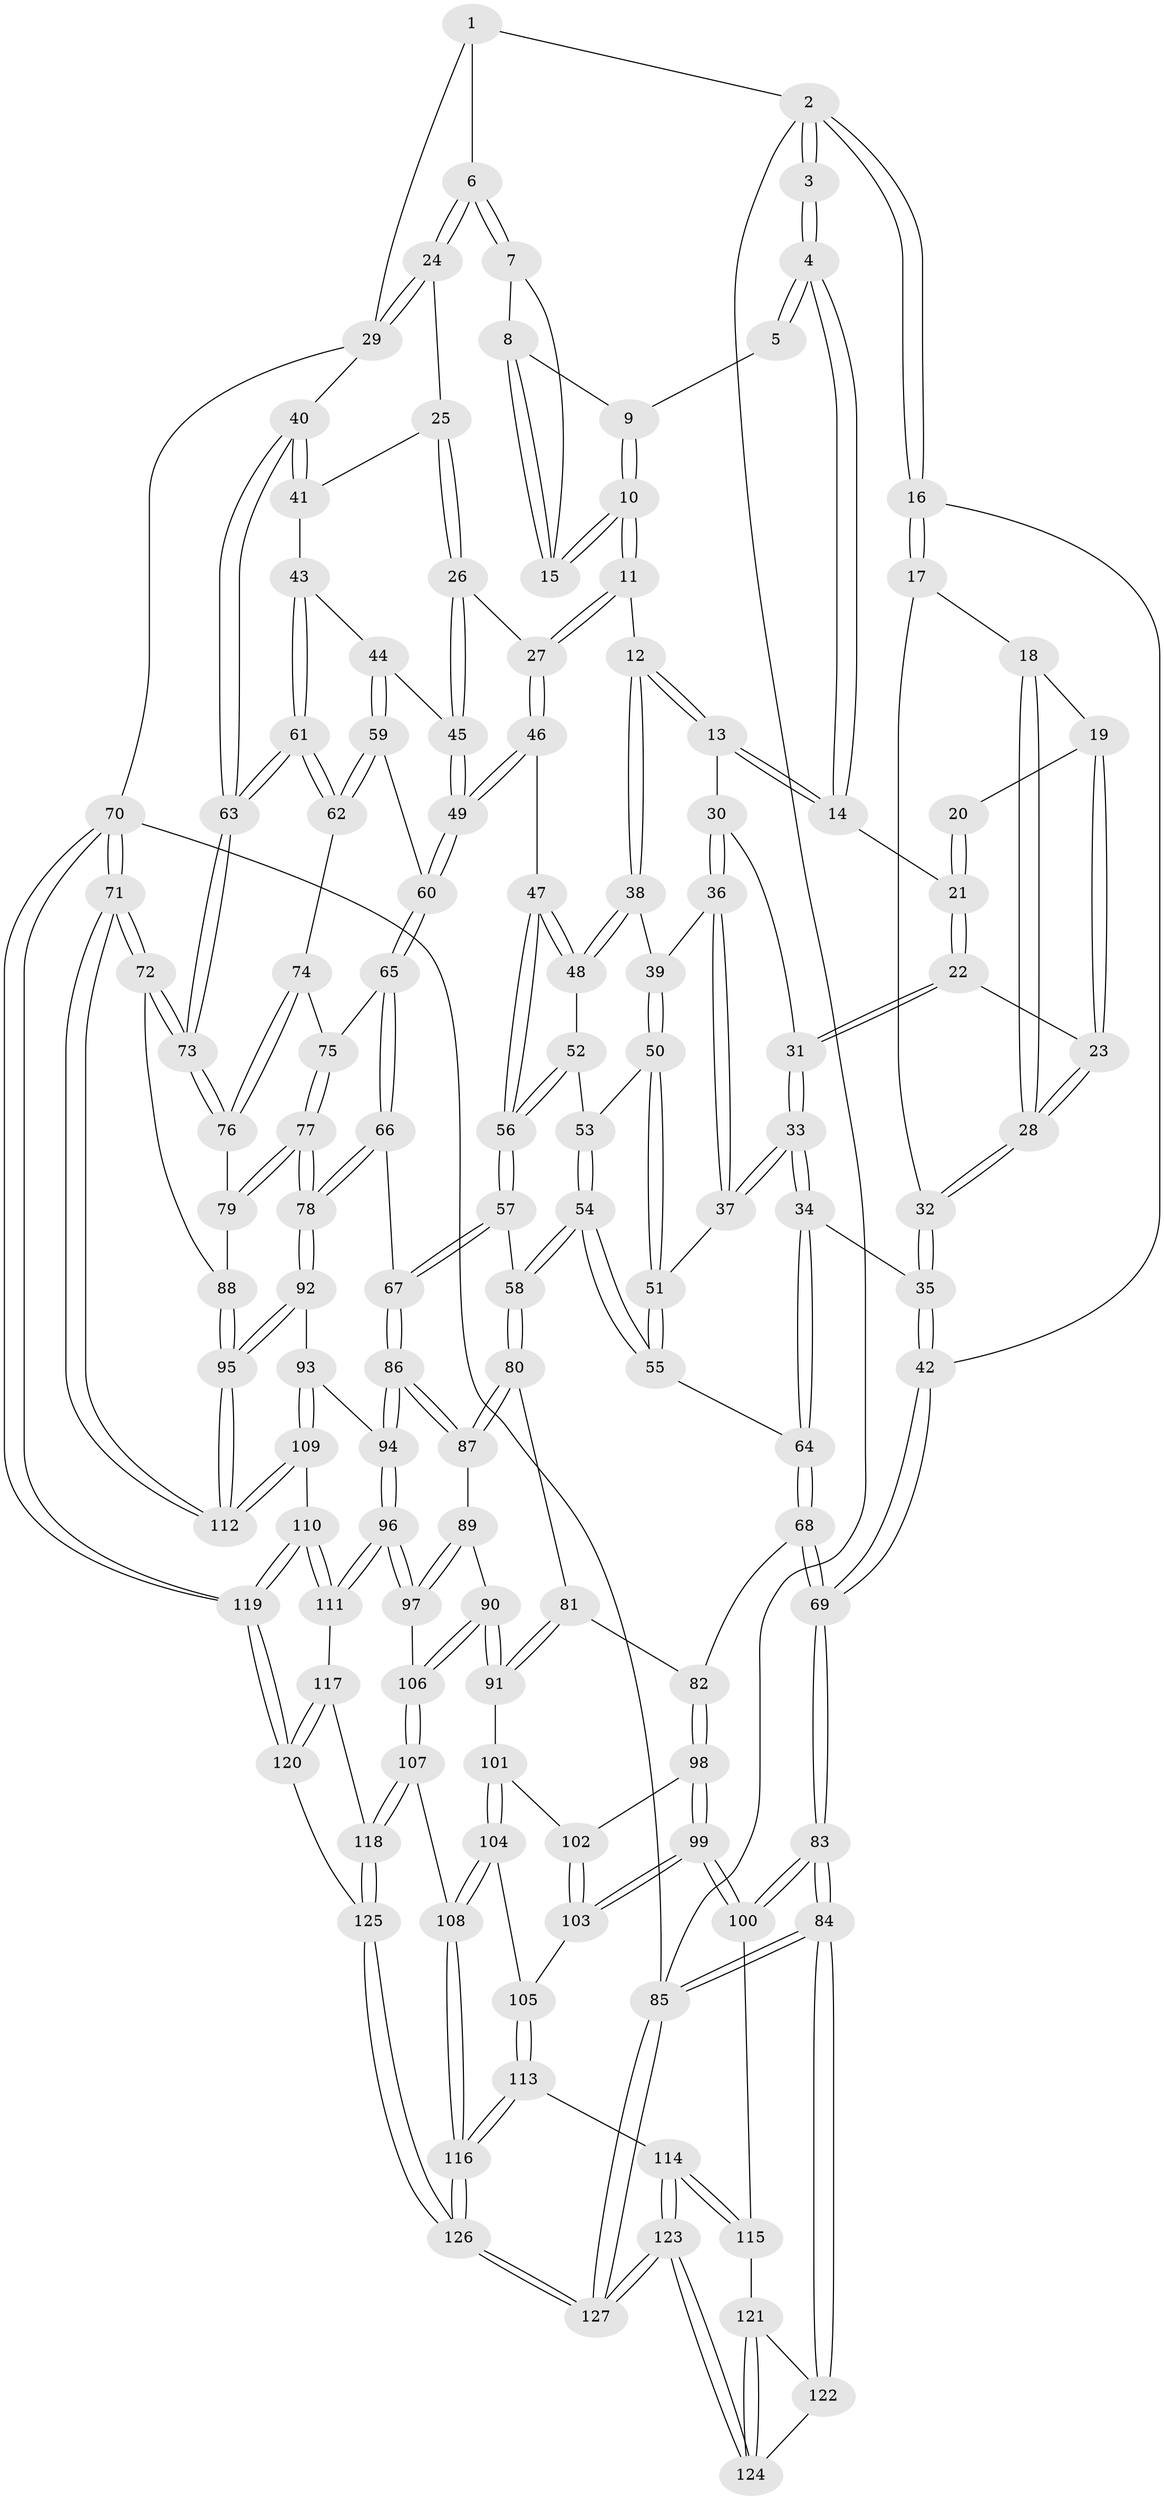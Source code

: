 // coarse degree distribution, {5: 0.4050632911392405, 6: 0.10126582278481013, 4: 0.379746835443038, 2: 0.012658227848101266, 3: 0.10126582278481013}
// Generated by graph-tools (version 1.1) at 2025/52/02/27/25 19:52:37]
// undirected, 127 vertices, 314 edges
graph export_dot {
graph [start="1"]
  node [color=gray90,style=filled];
  1 [pos="+0.8369644298876974+0"];
  2 [pos="+0+0"];
  3 [pos="+0.18052062567876917+0"];
  4 [pos="+0.514751319062735+0"];
  5 [pos="+0.6762270097326808+0"];
  6 [pos="+0.9244099893277025+0.05325044070065757"];
  7 [pos="+0.906481823846669+0.0579402093681087"];
  8 [pos="+0.8175149632263787+0.03227004963098383"];
  9 [pos="+0.7162332580486414+0"];
  10 [pos="+0.7656022029546184+0.19249400187956922"];
  11 [pos="+0.7639352978038012+0.20590030040556215"];
  12 [pos="+0.5239084784269973+0.11598611753556265"];
  13 [pos="+0.5040498007413012+0.08517213421204253"];
  14 [pos="+0.5013318154373939+0"];
  15 [pos="+0.8374566429893482+0.08954495742352939"];
  16 [pos="+0+0"];
  17 [pos="+0+0.04578293389631044"];
  18 [pos="+0.020282374517228644+0.06744289479174373"];
  19 [pos="+0.16555851314770073+0.01734898818110264"];
  20 [pos="+0.176273806307237+0"];
  21 [pos="+0.2728521768014454+0.0818556927218198"];
  22 [pos="+0.2759203811900191+0.13734702141015756"];
  23 [pos="+0.14562277020285988+0.11845341591529138"];
  24 [pos="+0.9382632794748128+0.06740706312324661"];
  25 [pos="+0.8803325980302517+0.21986682263945406"];
  26 [pos="+0.7915639182865879+0.22336663395517545"];
  27 [pos="+0.7679989770470048+0.2133307997521563"];
  28 [pos="+0.12994158313016335+0.14101203445097785"];
  29 [pos="+1+0.1295787161065281"];
  30 [pos="+0.38949352467857523+0.16205889252890207"];
  31 [pos="+0.29357399879466967+0.1658815071210741"];
  32 [pos="+0.11257536484330666+0.2209628310070328"];
  33 [pos="+0.18230539841193957+0.3355697654194019"];
  34 [pos="+0.16382136505806524+0.33967362567712023"];
  35 [pos="+0.11300775911645565+0.3200262731509036"];
  36 [pos="+0.3764639145055641+0.2766542494572406"];
  37 [pos="+0.2048083887418012+0.33982313176156675"];
  38 [pos="+0.5289683598467412+0.32073719248642424"];
  39 [pos="+0.4300431497247916+0.31531438738500317"];
  40 [pos="+1+0.14366054947202656"];
  41 [pos="+0.9285171248686092+0.24047400663994548"];
  42 [pos="+0+0.38479022501885995"];
  43 [pos="+0.9488556637229626+0.39087258270709707"];
  44 [pos="+0.8891200040863466+0.4046127691607417"];
  45 [pos="+0.8247671556942036+0.3561475655857153"];
  46 [pos="+0.6320307473704461+0.37694587753589787"];
  47 [pos="+0.5825681465308429+0.38074245087474423"];
  48 [pos="+0.5458011370480791+0.3453760250258515"];
  49 [pos="+0.7235494554220403+0.4503273307818688"];
  50 [pos="+0.3697632731187235+0.3900081006063415"];
  51 [pos="+0.3027210893056502+0.39562621549607707"];
  52 [pos="+0.41578808092169833+0.414914182416688"];
  53 [pos="+0.4038550686086613+0.41587775366084895"];
  54 [pos="+0.39474826759240256+0.5568829521741477"];
  55 [pos="+0.359193784175518+0.5328046671508222"];
  56 [pos="+0.5231330324623276+0.5236244812406815"];
  57 [pos="+0.5155724602882937+0.5496757884825761"];
  58 [pos="+0.4163789299238472+0.5802887128273376"];
  59 [pos="+0.8477971100253768+0.47336477249991443"];
  60 [pos="+0.7239742064357507+0.451108364294635"];
  61 [pos="+1+0.4627065004739217"];
  62 [pos="+0.8602212477060467+0.5077175573360218"];
  63 [pos="+1+0.5114095437146259"];
  64 [pos="+0.18646409436807562+0.5292493042458055"];
  65 [pos="+0.7227990670155222+0.47960688689923153"];
  66 [pos="+0.6341180708267434+0.6277642945652445"];
  67 [pos="+0.6150174385412818+0.6313647667505392"];
  68 [pos="+0.15434615384244613+0.6148116111175354"];
  69 [pos="+0+0.5953557754108091"];
  70 [pos="+1+1"];
  71 [pos="+1+1"];
  72 [pos="+1+0.6271431341937347"];
  73 [pos="+1+0.5827830940275601"];
  74 [pos="+0.8600361622113356+0.5205434437731521"];
  75 [pos="+0.7908051005578631+0.574011134399709"];
  76 [pos="+0.9284937207765273+0.5989492846515568"];
  77 [pos="+0.7767289816418429+0.661014329668282"];
  78 [pos="+0.7716183771549355+0.6650740777209605"];
  79 [pos="+0.8639211652073289+0.6526933547356342"];
  80 [pos="+0.41217201237977397+0.5892721149552249"];
  81 [pos="+0.3547562200799029+0.6520351564980048"];
  82 [pos="+0.19398270001109438+0.6780293075078483"];
  83 [pos="+0+0.7346899484974696"];
  84 [pos="+0+1"];
  85 [pos="+0+1"];
  86 [pos="+0.6001353553521472+0.6865496100658195"];
  87 [pos="+0.47435117917806746+0.7173224445642993"];
  88 [pos="+0.9056150342812912+0.7161290477963588"];
  89 [pos="+0.4721553885217036+0.72820993259953"];
  90 [pos="+0.3891828815597956+0.7779814671340883"];
  91 [pos="+0.3780183241173745+0.7716890706333193"];
  92 [pos="+0.7754927077451281+0.7450481498844248"];
  93 [pos="+0.7330170620325657+0.7894459596007827"];
  94 [pos="+0.6003253715277768+0.7638464100945159"];
  95 [pos="+0.8956034650716218+0.825671505435058"];
  96 [pos="+0.5633952902754011+0.8283504414335836"];
  97 [pos="+0.5371138918853773+0.8252348542918764"];
  98 [pos="+0.1923175766657305+0.6931867638106853"];
  99 [pos="+0.13264388607907757+0.8095549312980597"];
  100 [pos="+0.10266400748004612+0.8429051165986163"];
  101 [pos="+0.3383323951924765+0.7914043304732307"];
  102 [pos="+0.25437633581746066+0.7523643371796099"];
  103 [pos="+0.2708585352834294+0.8424135498032589"];
  104 [pos="+0.30401326726781086+0.8514595748361344"];
  105 [pos="+0.28167404381148614+0.8506799411081164"];
  106 [pos="+0.4404346598797469+0.8467513633747845"];
  107 [pos="+0.4135056739192114+0.9040244326998229"];
  108 [pos="+0.35353486816284585+0.924693590780946"];
  109 [pos="+0.724410463291549+0.9002266758146427"];
  110 [pos="+0.6958016194940767+0.9224341457053755"];
  111 [pos="+0.5843133481549734+0.8721453925687724"];
  112 [pos="+0.9491473898093692+0.9090984391393427"];
  113 [pos="+0.213153100925819+0.9321005486645224"];
  114 [pos="+0.1813453381910959+0.9359332470146712"];
  115 [pos="+0.10430205893222401+0.8485653036508672"];
  116 [pos="+0.32654025919053004+0.9670815571089908"];
  117 [pos="+0.5673906630695055+0.9035089794980371"];
  118 [pos="+0.4651322086071606+0.962729417782476"];
  119 [pos="+0.6876554998212776+1"];
  120 [pos="+0.5570328345250862+1"];
  121 [pos="+0.08559835444905463+0.88704893947533"];
  122 [pos="+0.03597193971402462+0.9554511208332869"];
  123 [pos="+0.14394719583870919+1"];
  124 [pos="+0.08766823049536938+1"];
  125 [pos="+0.506601886825493+1"];
  126 [pos="+0.347090715287124+1"];
  127 [pos="+0.14505327529348933+1"];
  1 -- 2;
  1 -- 6;
  1 -- 29;
  2 -- 3;
  2 -- 3;
  2 -- 16;
  2 -- 16;
  2 -- 85;
  3 -- 4;
  3 -- 4;
  4 -- 5;
  4 -- 5;
  4 -- 14;
  4 -- 14;
  5 -- 9;
  6 -- 7;
  6 -- 7;
  6 -- 24;
  6 -- 24;
  7 -- 8;
  7 -- 15;
  8 -- 9;
  8 -- 15;
  8 -- 15;
  9 -- 10;
  9 -- 10;
  10 -- 11;
  10 -- 11;
  10 -- 15;
  10 -- 15;
  11 -- 12;
  11 -- 27;
  11 -- 27;
  12 -- 13;
  12 -- 13;
  12 -- 38;
  12 -- 38;
  13 -- 14;
  13 -- 14;
  13 -- 30;
  14 -- 21;
  16 -- 17;
  16 -- 17;
  16 -- 42;
  17 -- 18;
  17 -- 32;
  18 -- 19;
  18 -- 28;
  18 -- 28;
  19 -- 20;
  19 -- 23;
  19 -- 23;
  20 -- 21;
  20 -- 21;
  21 -- 22;
  21 -- 22;
  22 -- 23;
  22 -- 31;
  22 -- 31;
  23 -- 28;
  23 -- 28;
  24 -- 25;
  24 -- 29;
  24 -- 29;
  25 -- 26;
  25 -- 26;
  25 -- 41;
  26 -- 27;
  26 -- 45;
  26 -- 45;
  27 -- 46;
  27 -- 46;
  28 -- 32;
  28 -- 32;
  29 -- 40;
  29 -- 70;
  30 -- 31;
  30 -- 36;
  30 -- 36;
  31 -- 33;
  31 -- 33;
  32 -- 35;
  32 -- 35;
  33 -- 34;
  33 -- 34;
  33 -- 37;
  33 -- 37;
  34 -- 35;
  34 -- 64;
  34 -- 64;
  35 -- 42;
  35 -- 42;
  36 -- 37;
  36 -- 37;
  36 -- 39;
  37 -- 51;
  38 -- 39;
  38 -- 48;
  38 -- 48;
  39 -- 50;
  39 -- 50;
  40 -- 41;
  40 -- 41;
  40 -- 63;
  40 -- 63;
  41 -- 43;
  42 -- 69;
  42 -- 69;
  43 -- 44;
  43 -- 61;
  43 -- 61;
  44 -- 45;
  44 -- 59;
  44 -- 59;
  45 -- 49;
  45 -- 49;
  46 -- 47;
  46 -- 49;
  46 -- 49;
  47 -- 48;
  47 -- 48;
  47 -- 56;
  47 -- 56;
  48 -- 52;
  49 -- 60;
  49 -- 60;
  50 -- 51;
  50 -- 51;
  50 -- 53;
  51 -- 55;
  51 -- 55;
  52 -- 53;
  52 -- 56;
  52 -- 56;
  53 -- 54;
  53 -- 54;
  54 -- 55;
  54 -- 55;
  54 -- 58;
  54 -- 58;
  55 -- 64;
  56 -- 57;
  56 -- 57;
  57 -- 58;
  57 -- 67;
  57 -- 67;
  58 -- 80;
  58 -- 80;
  59 -- 60;
  59 -- 62;
  59 -- 62;
  60 -- 65;
  60 -- 65;
  61 -- 62;
  61 -- 62;
  61 -- 63;
  61 -- 63;
  62 -- 74;
  63 -- 73;
  63 -- 73;
  64 -- 68;
  64 -- 68;
  65 -- 66;
  65 -- 66;
  65 -- 75;
  66 -- 67;
  66 -- 78;
  66 -- 78;
  67 -- 86;
  67 -- 86;
  68 -- 69;
  68 -- 69;
  68 -- 82;
  69 -- 83;
  69 -- 83;
  70 -- 71;
  70 -- 71;
  70 -- 119;
  70 -- 119;
  70 -- 85;
  71 -- 72;
  71 -- 72;
  71 -- 112;
  71 -- 112;
  72 -- 73;
  72 -- 73;
  72 -- 88;
  73 -- 76;
  73 -- 76;
  74 -- 75;
  74 -- 76;
  74 -- 76;
  75 -- 77;
  75 -- 77;
  76 -- 79;
  77 -- 78;
  77 -- 78;
  77 -- 79;
  77 -- 79;
  78 -- 92;
  78 -- 92;
  79 -- 88;
  80 -- 81;
  80 -- 87;
  80 -- 87;
  81 -- 82;
  81 -- 91;
  81 -- 91;
  82 -- 98;
  82 -- 98;
  83 -- 84;
  83 -- 84;
  83 -- 100;
  83 -- 100;
  84 -- 85;
  84 -- 85;
  84 -- 122;
  84 -- 122;
  85 -- 127;
  85 -- 127;
  86 -- 87;
  86 -- 87;
  86 -- 94;
  86 -- 94;
  87 -- 89;
  88 -- 95;
  88 -- 95;
  89 -- 90;
  89 -- 97;
  89 -- 97;
  90 -- 91;
  90 -- 91;
  90 -- 106;
  90 -- 106;
  91 -- 101;
  92 -- 93;
  92 -- 95;
  92 -- 95;
  93 -- 94;
  93 -- 109;
  93 -- 109;
  94 -- 96;
  94 -- 96;
  95 -- 112;
  95 -- 112;
  96 -- 97;
  96 -- 97;
  96 -- 111;
  96 -- 111;
  97 -- 106;
  98 -- 99;
  98 -- 99;
  98 -- 102;
  99 -- 100;
  99 -- 100;
  99 -- 103;
  99 -- 103;
  100 -- 115;
  101 -- 102;
  101 -- 104;
  101 -- 104;
  102 -- 103;
  102 -- 103;
  103 -- 105;
  104 -- 105;
  104 -- 108;
  104 -- 108;
  105 -- 113;
  105 -- 113;
  106 -- 107;
  106 -- 107;
  107 -- 108;
  107 -- 118;
  107 -- 118;
  108 -- 116;
  108 -- 116;
  109 -- 110;
  109 -- 112;
  109 -- 112;
  110 -- 111;
  110 -- 111;
  110 -- 119;
  110 -- 119;
  111 -- 117;
  113 -- 114;
  113 -- 116;
  113 -- 116;
  114 -- 115;
  114 -- 115;
  114 -- 123;
  114 -- 123;
  115 -- 121;
  116 -- 126;
  116 -- 126;
  117 -- 118;
  117 -- 120;
  117 -- 120;
  118 -- 125;
  118 -- 125;
  119 -- 120;
  119 -- 120;
  120 -- 125;
  121 -- 122;
  121 -- 124;
  121 -- 124;
  122 -- 124;
  123 -- 124;
  123 -- 124;
  123 -- 127;
  123 -- 127;
  125 -- 126;
  125 -- 126;
  126 -- 127;
  126 -- 127;
}
